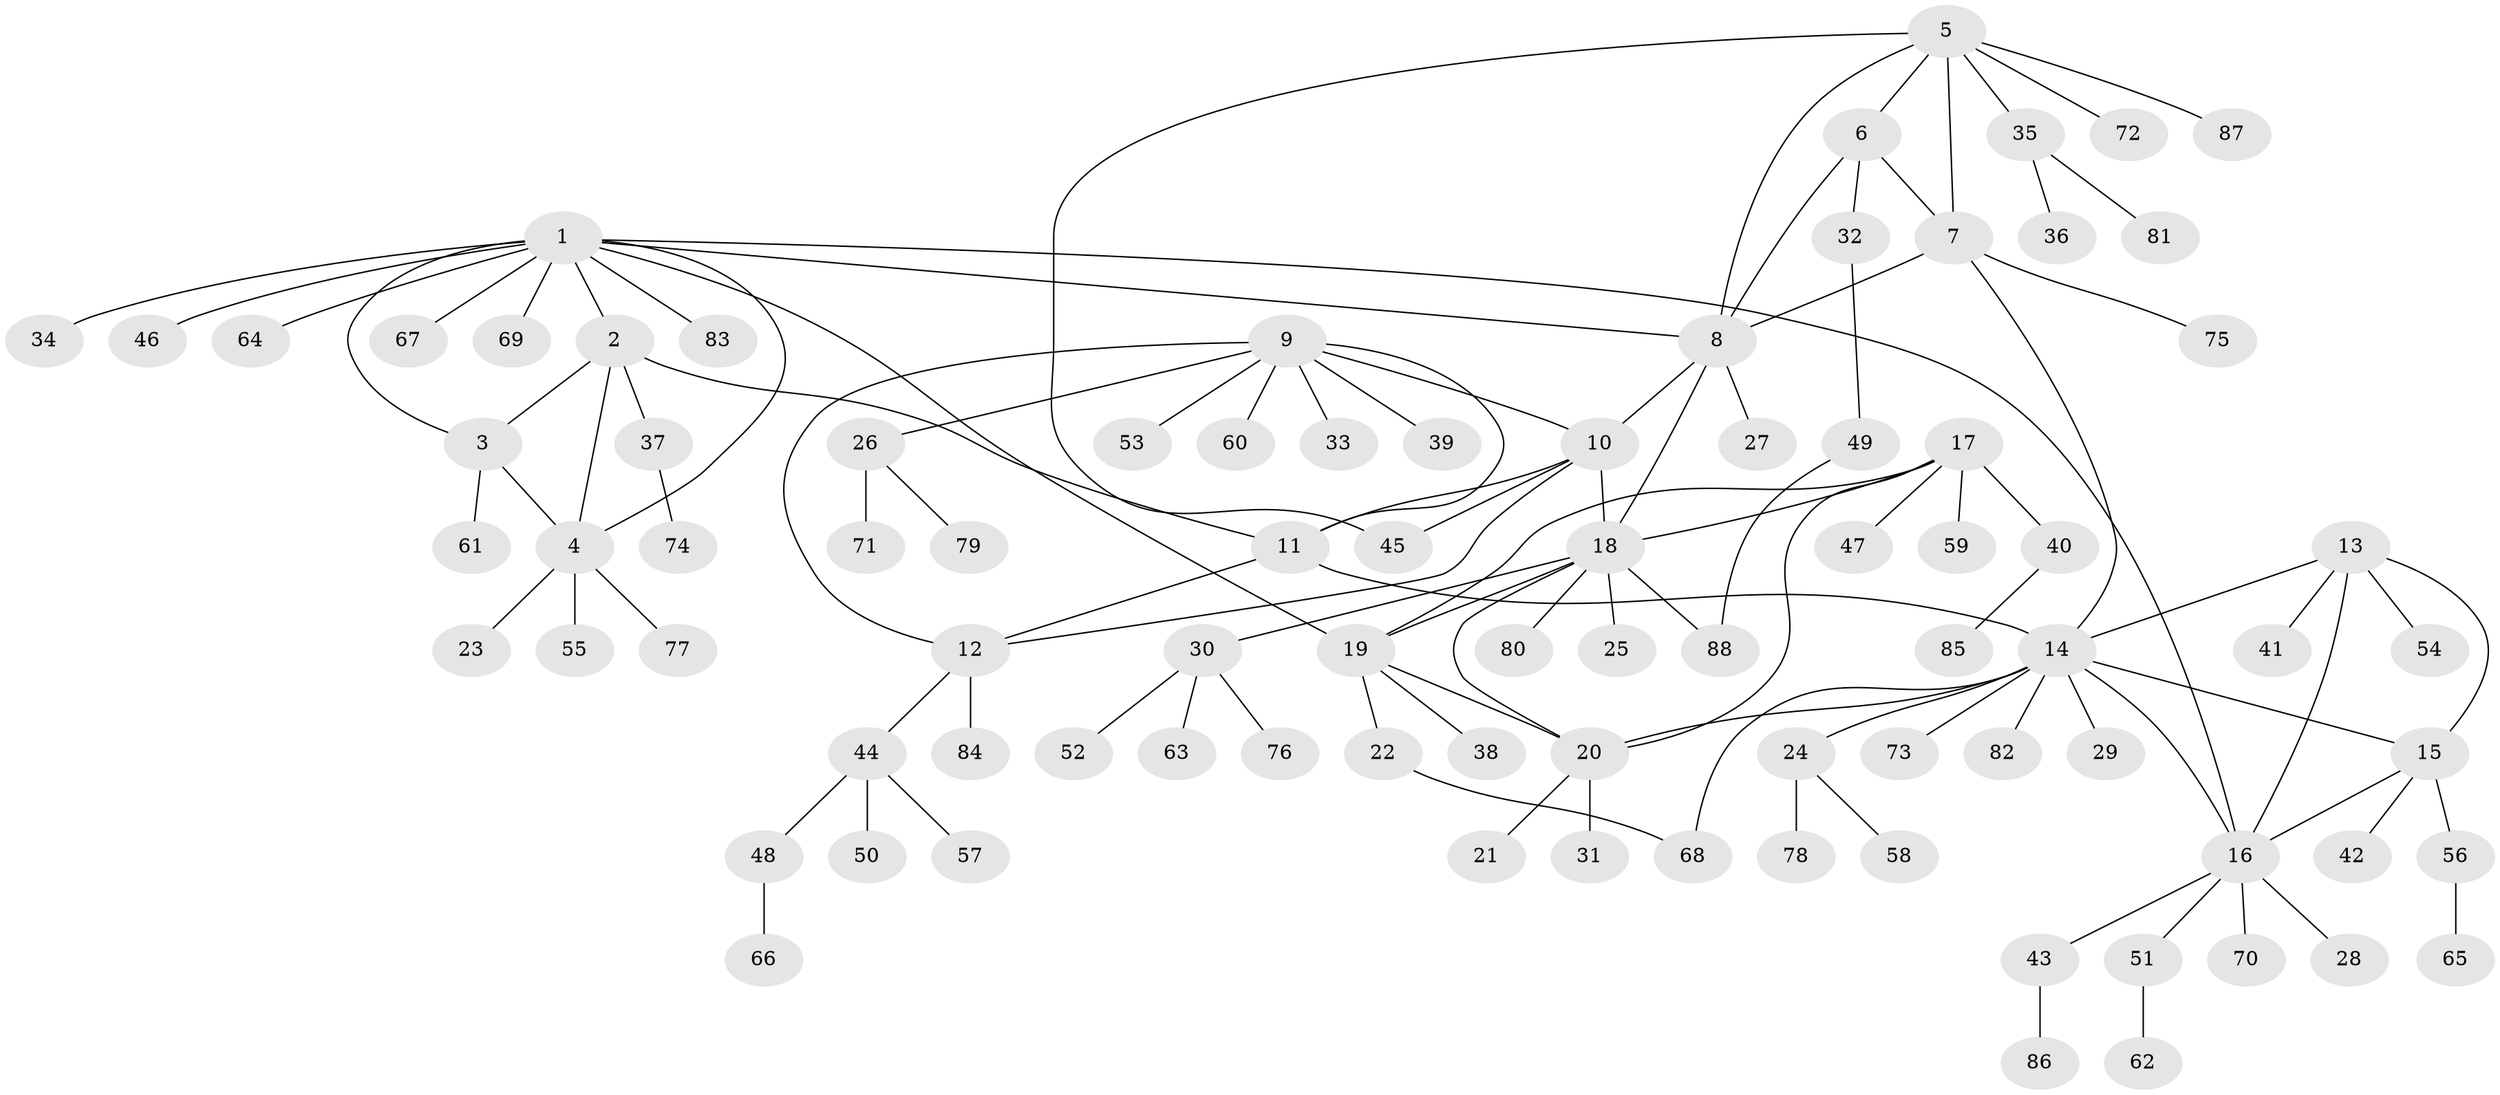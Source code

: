 // Generated by graph-tools (version 1.1) at 2025/37/03/09/25 02:37:12]
// undirected, 88 vertices, 111 edges
graph export_dot {
graph [start="1"]
  node [color=gray90,style=filled];
  1;
  2;
  3;
  4;
  5;
  6;
  7;
  8;
  9;
  10;
  11;
  12;
  13;
  14;
  15;
  16;
  17;
  18;
  19;
  20;
  21;
  22;
  23;
  24;
  25;
  26;
  27;
  28;
  29;
  30;
  31;
  32;
  33;
  34;
  35;
  36;
  37;
  38;
  39;
  40;
  41;
  42;
  43;
  44;
  45;
  46;
  47;
  48;
  49;
  50;
  51;
  52;
  53;
  54;
  55;
  56;
  57;
  58;
  59;
  60;
  61;
  62;
  63;
  64;
  65;
  66;
  67;
  68;
  69;
  70;
  71;
  72;
  73;
  74;
  75;
  76;
  77;
  78;
  79;
  80;
  81;
  82;
  83;
  84;
  85;
  86;
  87;
  88;
  1 -- 2;
  1 -- 3;
  1 -- 4;
  1 -- 8;
  1 -- 16;
  1 -- 19;
  1 -- 34;
  1 -- 46;
  1 -- 64;
  1 -- 67;
  1 -- 69;
  1 -- 83;
  2 -- 3;
  2 -- 4;
  2 -- 11;
  2 -- 37;
  3 -- 4;
  3 -- 61;
  4 -- 23;
  4 -- 55;
  4 -- 77;
  5 -- 6;
  5 -- 7;
  5 -- 8;
  5 -- 35;
  5 -- 45;
  5 -- 72;
  5 -- 87;
  6 -- 7;
  6 -- 8;
  6 -- 32;
  7 -- 8;
  7 -- 14;
  7 -- 75;
  8 -- 10;
  8 -- 18;
  8 -- 27;
  9 -- 10;
  9 -- 11;
  9 -- 12;
  9 -- 26;
  9 -- 33;
  9 -- 39;
  9 -- 53;
  9 -- 60;
  10 -- 11;
  10 -- 12;
  10 -- 18;
  10 -- 45;
  11 -- 12;
  11 -- 14;
  12 -- 44;
  12 -- 84;
  13 -- 14;
  13 -- 15;
  13 -- 16;
  13 -- 41;
  13 -- 54;
  14 -- 15;
  14 -- 16;
  14 -- 20;
  14 -- 24;
  14 -- 29;
  14 -- 68;
  14 -- 73;
  14 -- 82;
  15 -- 16;
  15 -- 42;
  15 -- 56;
  16 -- 28;
  16 -- 43;
  16 -- 51;
  16 -- 70;
  17 -- 18;
  17 -- 19;
  17 -- 20;
  17 -- 40;
  17 -- 47;
  17 -- 59;
  18 -- 19;
  18 -- 20;
  18 -- 25;
  18 -- 30;
  18 -- 80;
  18 -- 88;
  19 -- 20;
  19 -- 22;
  19 -- 38;
  20 -- 21;
  20 -- 31;
  22 -- 68;
  24 -- 58;
  24 -- 78;
  26 -- 71;
  26 -- 79;
  30 -- 52;
  30 -- 63;
  30 -- 76;
  32 -- 49;
  35 -- 36;
  35 -- 81;
  37 -- 74;
  40 -- 85;
  43 -- 86;
  44 -- 48;
  44 -- 50;
  44 -- 57;
  48 -- 66;
  49 -- 88;
  51 -- 62;
  56 -- 65;
}
